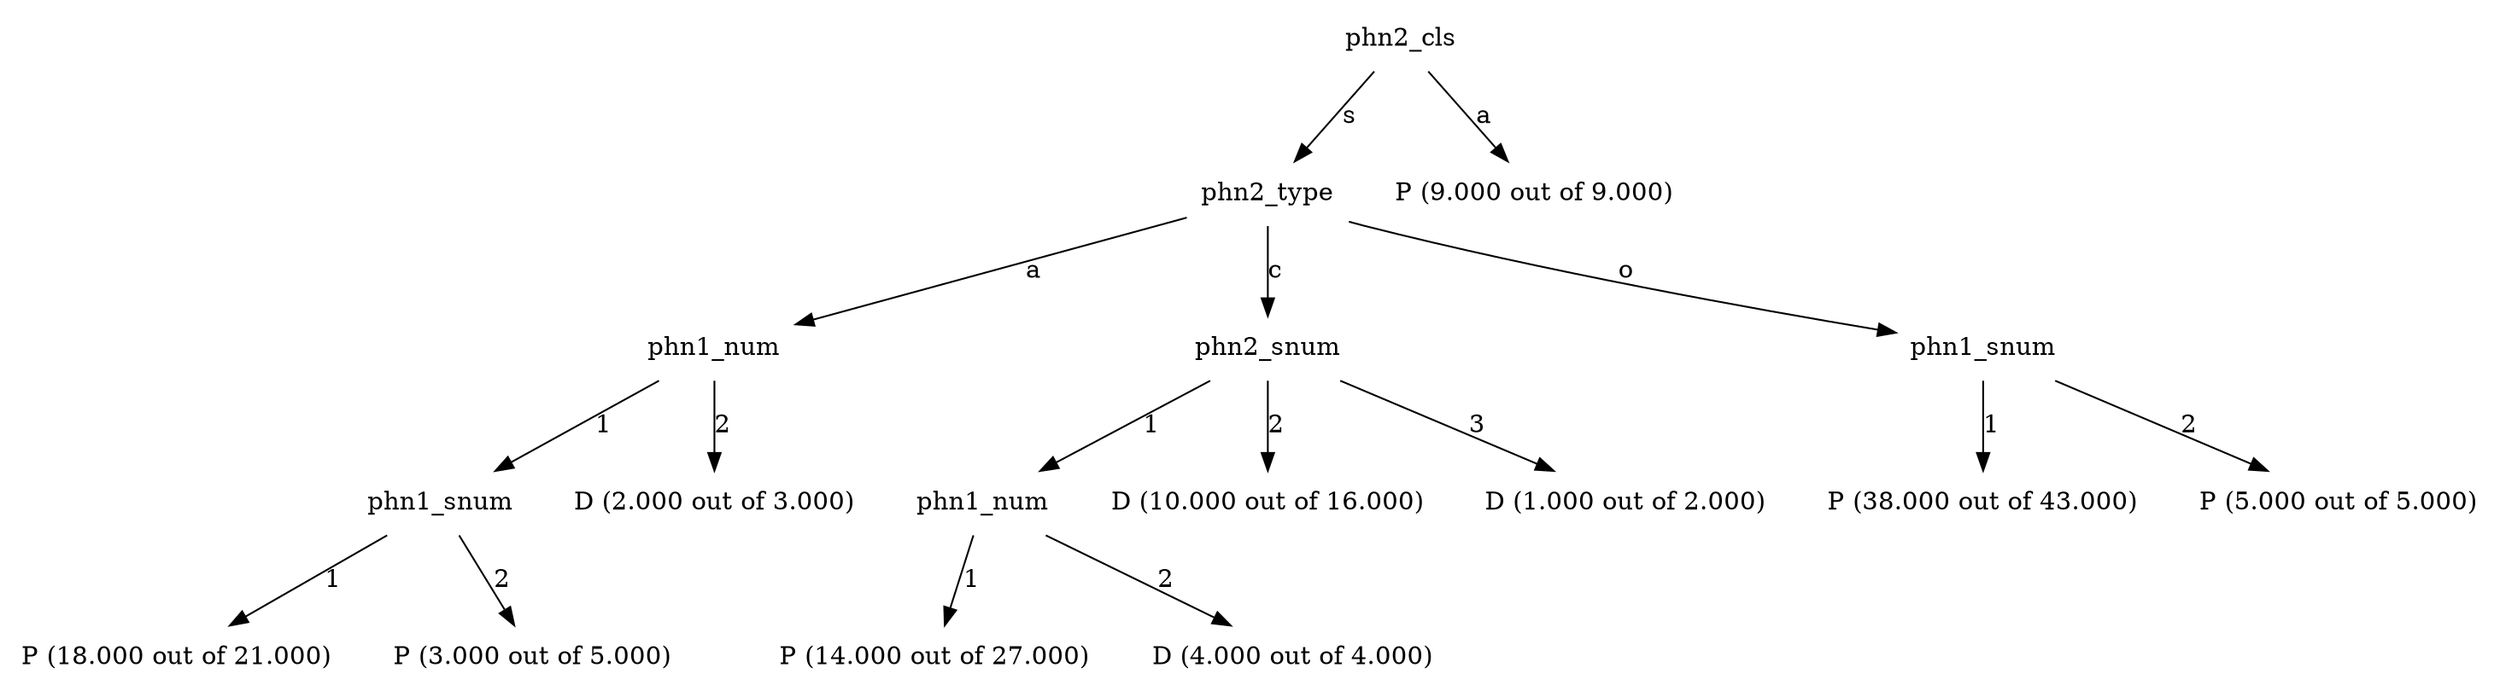 digraph G {
"bg==" [ shape=plaintext label="phn2_cls"]
"bg==" -> "bi0z" [ label="s" ]
"bi0z" [ shape=plaintext label="phn2_type"]
"bi0z" -> "bi0zLTE=" [ label="a" ]
"bi0zLTE=" [ shape=plaintext label="phn1_num"]
"bi0zLTE=" -> "bi0zLTEtMA==" [ label="1" ]
"bi0zLTEtMA==" [ shape=plaintext label="phn1_snum"]
"bi0zLTEtMA==" -> "bi0zLTEtMC0w" [ label="1" ]
"bi0zLTEtMC0w" [ shape=plaintext label="P (18.000 out of 21.000)"]
"bi0zLTEtMA==" -> "bi0zLTEtMC0x" [ label="2" ]
"bi0zLTEtMC0x" [ shape=plaintext label="P (3.000 out of 5.000)"]
"bi0zLTE=" -> "bi0zLTEtMQ==" [ label="2" ]
"bi0zLTEtMQ==" [ shape=plaintext label="D (2.000 out of 3.000)"]
"bi0z" -> "bi0zLTI=" [ label="c" ]
"bi0zLTI=" [ shape=plaintext label="phn2_snum"]
"bi0zLTI=" -> "bi0zLTItMA==" [ label="1" ]
"bi0zLTItMA==" [ shape=plaintext label="phn1_num"]
"bi0zLTItMA==" -> "bi0zLTItMC0w" [ label="1" ]
"bi0zLTItMC0w" [ shape=plaintext label="P (14.000 out of 27.000)"]
"bi0zLTItMA==" -> "bi0zLTItMC0x" [ label="2" ]
"bi0zLTItMC0x" [ shape=plaintext label="D (4.000 out of 4.000)"]
"bi0zLTI=" -> "bi0zLTItMQ==" [ label="2" ]
"bi0zLTItMQ==" [ shape=plaintext label="D (10.000 out of 16.000)"]
"bi0zLTI=" -> "bi0zLTItMg==" [ label="3" ]
"bi0zLTItMg==" [ shape=plaintext label="D (1.000 out of 2.000)"]
"bi0z" -> "bi0zLTM=" [ label="o" ]
"bi0zLTM=" [ shape=plaintext label="phn1_snum"]
"bi0zLTM=" -> "bi0zLTMtMA==" [ label="1" ]
"bi0zLTMtMA==" [ shape=plaintext label="P (38.000 out of 43.000)"]
"bi0zLTM=" -> "bi0zLTMtMQ==" [ label="2" ]
"bi0zLTMtMQ==" [ shape=plaintext label="P (5.000 out of 5.000)"]
"bg==" -> "bi00" [ label="a" ]
"bi00" [ shape=plaintext label="P (9.000 out of 9.000)"]
}
